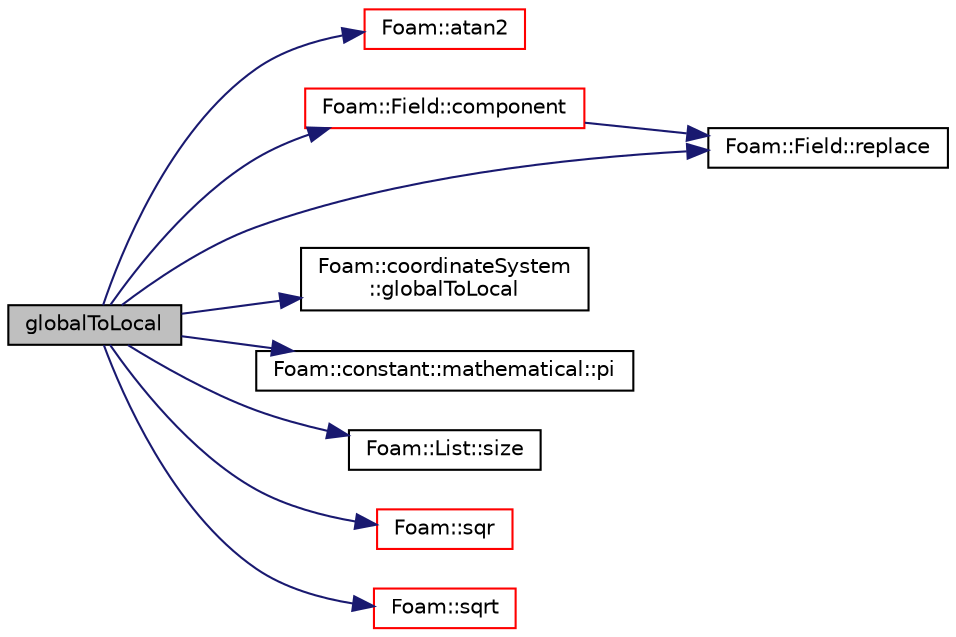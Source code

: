 digraph "globalToLocal"
{
  bgcolor="transparent";
  edge [fontname="Helvetica",fontsize="10",labelfontname="Helvetica",labelfontsize="10"];
  node [fontname="Helvetica",fontsize="10",shape=record];
  rankdir="LR";
  Node1 [label="globalToLocal",height=0.2,width=0.4,color="black", fillcolor="grey75", style="filled", fontcolor="black"];
  Node1 -> Node2 [color="midnightblue",fontsize="10",style="solid",fontname="Helvetica"];
  Node2 [label="Foam::atan2",height=0.2,width=0.4,color="red",URL="$a10742.html#a7c3244436f5bb68e49184c00b86ccc8d"];
  Node1 -> Node3 [color="midnightblue",fontsize="10",style="solid",fontname="Helvetica"];
  Node3 [label="Foam::Field::component",height=0.2,width=0.4,color="red",URL="$a00756.html#a770bc7d2cd4553971cd2acd4d65be9eb",tooltip="Return a component field of the field. "];
  Node3 -> Node4 [color="midnightblue",fontsize="10",style="solid",fontname="Helvetica"];
  Node4 [label="Foam::Field::replace",height=0.2,width=0.4,color="black",URL="$a00756.html#a815e9bf6122726b1d13b4baf30bbad04",tooltip="Replace a component field of the field. "];
  Node1 -> Node5 [color="midnightblue",fontsize="10",style="solid",fontname="Helvetica"];
  Node5 [label="Foam::coordinateSystem\l::globalToLocal",height=0.2,width=0.4,color="black",URL="$a00407.html#a2e1b5b722b11dde4d4d5a222a874f9e5",tooltip="Convert from global Cartesian system to the local coordinate system. "];
  Node1 -> Node6 [color="midnightblue",fontsize="10",style="solid",fontname="Helvetica"];
  Node6 [label="Foam::constant::mathematical::pi",height=0.2,width=0.4,color="black",URL="$a10754.html#a731b8788a4c01586c35266c7ca4fed04"];
  Node1 -> Node4 [color="midnightblue",fontsize="10",style="solid",fontname="Helvetica"];
  Node1 -> Node7 [color="midnightblue",fontsize="10",style="solid",fontname="Helvetica"];
  Node7 [label="Foam::List::size",height=0.2,width=0.4,color="black",URL="$a01367.html#a8a5f6fa29bd4b500caf186f60245b384",tooltip="Override size to be inconsistent with allocated storage. "];
  Node1 -> Node8 [color="midnightblue",fontsize="10",style="solid",fontname="Helvetica"];
  Node8 [label="Foam::sqr",height=0.2,width=0.4,color="red",URL="$a10742.html#a277dc11c581d53826ab5090b08f3b17b"];
  Node1 -> Node9 [color="midnightblue",fontsize="10",style="solid",fontname="Helvetica"];
  Node9 [label="Foam::sqrt",height=0.2,width=0.4,color="red",URL="$a10742.html#a8616bd62eebf2342a80222fecb1bda71"];
}
